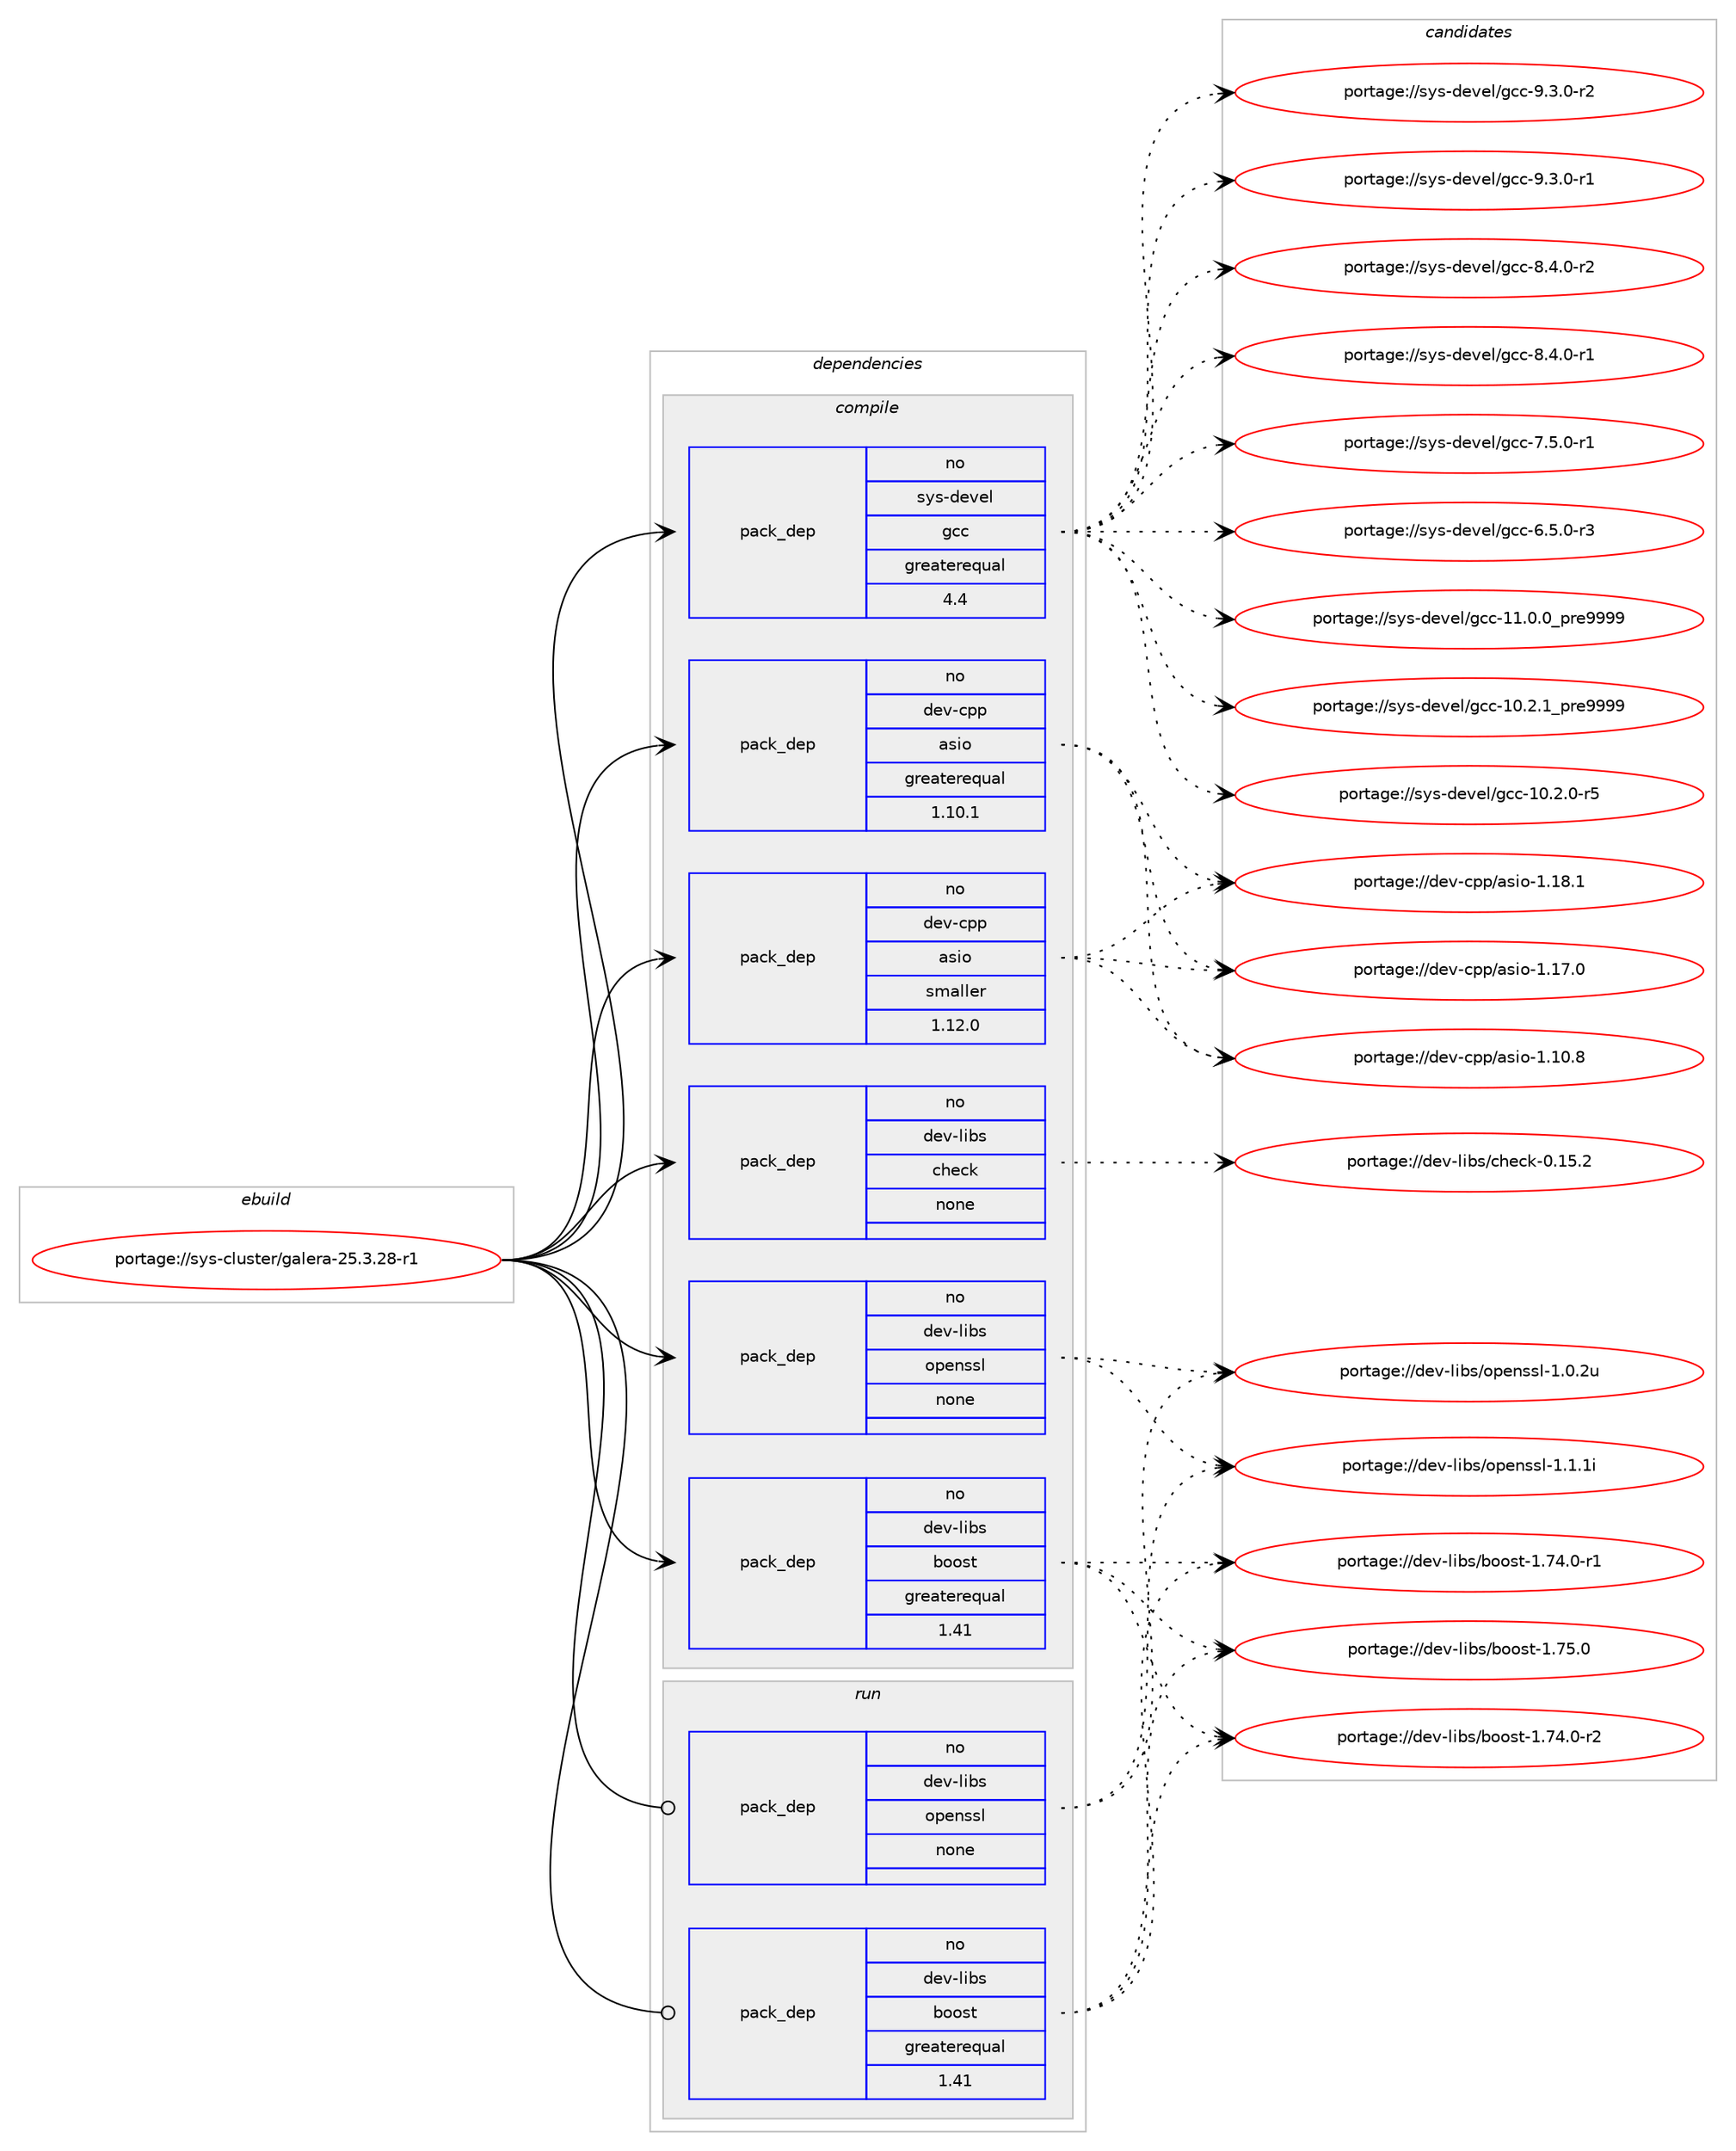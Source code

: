 digraph prolog {

# *************
# Graph options
# *************

newrank=true;
concentrate=true;
compound=true;
graph [rankdir=LR,fontname=Helvetica,fontsize=10,ranksep=1.5];#, ranksep=2.5, nodesep=0.2];
edge  [arrowhead=vee];
node  [fontname=Helvetica,fontsize=10];

# **********
# The ebuild
# **********

subgraph cluster_leftcol {
color=gray;
rank=same;
label=<<i>ebuild</i>>;
id [label="portage://sys-cluster/galera-25.3.28-r1", color=red, width=4, href="../sys-cluster/galera-25.3.28-r1.svg"];
}

# ****************
# The dependencies
# ****************

subgraph cluster_midcol {
color=gray;
label=<<i>dependencies</i>>;
subgraph cluster_compile {
fillcolor="#eeeeee";
style=filled;
label=<<i>compile</i>>;
subgraph pack5801 {
dependency8377 [label=<<TABLE BORDER="0" CELLBORDER="1" CELLSPACING="0" CELLPADDING="4" WIDTH="220"><TR><TD ROWSPAN="6" CELLPADDING="30">pack_dep</TD></TR><TR><TD WIDTH="110">no</TD></TR><TR><TD>dev-cpp</TD></TR><TR><TD>asio</TD></TR><TR><TD>greaterequal</TD></TR><TR><TD>1.10.1</TD></TR></TABLE>>, shape=none, color=blue];
}
id:e -> dependency8377:w [weight=20,style="solid",arrowhead="vee"];
subgraph pack5802 {
dependency8378 [label=<<TABLE BORDER="0" CELLBORDER="1" CELLSPACING="0" CELLPADDING="4" WIDTH="220"><TR><TD ROWSPAN="6" CELLPADDING="30">pack_dep</TD></TR><TR><TD WIDTH="110">no</TD></TR><TR><TD>dev-cpp</TD></TR><TR><TD>asio</TD></TR><TR><TD>smaller</TD></TR><TR><TD>1.12.0</TD></TR></TABLE>>, shape=none, color=blue];
}
id:e -> dependency8378:w [weight=20,style="solid",arrowhead="vee"];
subgraph pack5803 {
dependency8379 [label=<<TABLE BORDER="0" CELLBORDER="1" CELLSPACING="0" CELLPADDING="4" WIDTH="220"><TR><TD ROWSPAN="6" CELLPADDING="30">pack_dep</TD></TR><TR><TD WIDTH="110">no</TD></TR><TR><TD>dev-libs</TD></TR><TR><TD>boost</TD></TR><TR><TD>greaterequal</TD></TR><TR><TD>1.41</TD></TR></TABLE>>, shape=none, color=blue];
}
id:e -> dependency8379:w [weight=20,style="solid",arrowhead="vee"];
subgraph pack5804 {
dependency8380 [label=<<TABLE BORDER="0" CELLBORDER="1" CELLSPACING="0" CELLPADDING="4" WIDTH="220"><TR><TD ROWSPAN="6" CELLPADDING="30">pack_dep</TD></TR><TR><TD WIDTH="110">no</TD></TR><TR><TD>dev-libs</TD></TR><TR><TD>check</TD></TR><TR><TD>none</TD></TR><TR><TD></TD></TR></TABLE>>, shape=none, color=blue];
}
id:e -> dependency8380:w [weight=20,style="solid",arrowhead="vee"];
subgraph pack5805 {
dependency8381 [label=<<TABLE BORDER="0" CELLBORDER="1" CELLSPACING="0" CELLPADDING="4" WIDTH="220"><TR><TD ROWSPAN="6" CELLPADDING="30">pack_dep</TD></TR><TR><TD WIDTH="110">no</TD></TR><TR><TD>dev-libs</TD></TR><TR><TD>openssl</TD></TR><TR><TD>none</TD></TR><TR><TD></TD></TR></TABLE>>, shape=none, color=blue];
}
id:e -> dependency8381:w [weight=20,style="solid",arrowhead="vee"];
subgraph pack5806 {
dependency8382 [label=<<TABLE BORDER="0" CELLBORDER="1" CELLSPACING="0" CELLPADDING="4" WIDTH="220"><TR><TD ROWSPAN="6" CELLPADDING="30">pack_dep</TD></TR><TR><TD WIDTH="110">no</TD></TR><TR><TD>sys-devel</TD></TR><TR><TD>gcc</TD></TR><TR><TD>greaterequal</TD></TR><TR><TD>4.4</TD></TR></TABLE>>, shape=none, color=blue];
}
id:e -> dependency8382:w [weight=20,style="solid",arrowhead="vee"];
}
subgraph cluster_compileandrun {
fillcolor="#eeeeee";
style=filled;
label=<<i>compile and run</i>>;
}
subgraph cluster_run {
fillcolor="#eeeeee";
style=filled;
label=<<i>run</i>>;
subgraph pack5807 {
dependency8383 [label=<<TABLE BORDER="0" CELLBORDER="1" CELLSPACING="0" CELLPADDING="4" WIDTH="220"><TR><TD ROWSPAN="6" CELLPADDING="30">pack_dep</TD></TR><TR><TD WIDTH="110">no</TD></TR><TR><TD>dev-libs</TD></TR><TR><TD>boost</TD></TR><TR><TD>greaterequal</TD></TR><TR><TD>1.41</TD></TR></TABLE>>, shape=none, color=blue];
}
id:e -> dependency8383:w [weight=20,style="solid",arrowhead="odot"];
subgraph pack5808 {
dependency8384 [label=<<TABLE BORDER="0" CELLBORDER="1" CELLSPACING="0" CELLPADDING="4" WIDTH="220"><TR><TD ROWSPAN="6" CELLPADDING="30">pack_dep</TD></TR><TR><TD WIDTH="110">no</TD></TR><TR><TD>dev-libs</TD></TR><TR><TD>openssl</TD></TR><TR><TD>none</TD></TR><TR><TD></TD></TR></TABLE>>, shape=none, color=blue];
}
id:e -> dependency8384:w [weight=20,style="solid",arrowhead="odot"];
}
}

# **************
# The candidates
# **************

subgraph cluster_choices {
rank=same;
color=gray;
label=<<i>candidates</i>>;

subgraph choice5801 {
color=black;
nodesep=1;
choice1001011184599112112479711510511145494649564649 [label="portage://dev-cpp/asio-1.18.1", color=red, width=4,href="../dev-cpp/asio-1.18.1.svg"];
choice1001011184599112112479711510511145494649554648 [label="portage://dev-cpp/asio-1.17.0", color=red, width=4,href="../dev-cpp/asio-1.17.0.svg"];
choice1001011184599112112479711510511145494649484656 [label="portage://dev-cpp/asio-1.10.8", color=red, width=4,href="../dev-cpp/asio-1.10.8.svg"];
dependency8377:e -> choice1001011184599112112479711510511145494649564649:w [style=dotted,weight="100"];
dependency8377:e -> choice1001011184599112112479711510511145494649554648:w [style=dotted,weight="100"];
dependency8377:e -> choice1001011184599112112479711510511145494649484656:w [style=dotted,weight="100"];
}
subgraph choice5802 {
color=black;
nodesep=1;
choice1001011184599112112479711510511145494649564649 [label="portage://dev-cpp/asio-1.18.1", color=red, width=4,href="../dev-cpp/asio-1.18.1.svg"];
choice1001011184599112112479711510511145494649554648 [label="portage://dev-cpp/asio-1.17.0", color=red, width=4,href="../dev-cpp/asio-1.17.0.svg"];
choice1001011184599112112479711510511145494649484656 [label="portage://dev-cpp/asio-1.10.8", color=red, width=4,href="../dev-cpp/asio-1.10.8.svg"];
dependency8378:e -> choice1001011184599112112479711510511145494649564649:w [style=dotted,weight="100"];
dependency8378:e -> choice1001011184599112112479711510511145494649554648:w [style=dotted,weight="100"];
dependency8378:e -> choice1001011184599112112479711510511145494649484656:w [style=dotted,weight="100"];
}
subgraph choice5803 {
color=black;
nodesep=1;
choice1001011184510810598115479811111111511645494655534648 [label="portage://dev-libs/boost-1.75.0", color=red, width=4,href="../dev-libs/boost-1.75.0.svg"];
choice10010111845108105981154798111111115116454946555246484511450 [label="portage://dev-libs/boost-1.74.0-r2", color=red, width=4,href="../dev-libs/boost-1.74.0-r2.svg"];
choice10010111845108105981154798111111115116454946555246484511449 [label="portage://dev-libs/boost-1.74.0-r1", color=red, width=4,href="../dev-libs/boost-1.74.0-r1.svg"];
dependency8379:e -> choice1001011184510810598115479811111111511645494655534648:w [style=dotted,weight="100"];
dependency8379:e -> choice10010111845108105981154798111111115116454946555246484511450:w [style=dotted,weight="100"];
dependency8379:e -> choice10010111845108105981154798111111115116454946555246484511449:w [style=dotted,weight="100"];
}
subgraph choice5804 {
color=black;
nodesep=1;
choice100101118451081059811547991041019910745484649534650 [label="portage://dev-libs/check-0.15.2", color=red, width=4,href="../dev-libs/check-0.15.2.svg"];
dependency8380:e -> choice100101118451081059811547991041019910745484649534650:w [style=dotted,weight="100"];
}
subgraph choice5805 {
color=black;
nodesep=1;
choice100101118451081059811547111112101110115115108454946494649105 [label="portage://dev-libs/openssl-1.1.1i", color=red, width=4,href="../dev-libs/openssl-1.1.1i.svg"];
choice100101118451081059811547111112101110115115108454946484650117 [label="portage://dev-libs/openssl-1.0.2u", color=red, width=4,href="../dev-libs/openssl-1.0.2u.svg"];
dependency8381:e -> choice100101118451081059811547111112101110115115108454946494649105:w [style=dotted,weight="100"];
dependency8381:e -> choice100101118451081059811547111112101110115115108454946484650117:w [style=dotted,weight="100"];
}
subgraph choice5806 {
color=black;
nodesep=1;
choice115121115451001011181011084710399994557465146484511450 [label="portage://sys-devel/gcc-9.3.0-r2", color=red, width=4,href="../sys-devel/gcc-9.3.0-r2.svg"];
choice115121115451001011181011084710399994557465146484511449 [label="portage://sys-devel/gcc-9.3.0-r1", color=red, width=4,href="../sys-devel/gcc-9.3.0-r1.svg"];
choice115121115451001011181011084710399994556465246484511450 [label="portage://sys-devel/gcc-8.4.0-r2", color=red, width=4,href="../sys-devel/gcc-8.4.0-r2.svg"];
choice115121115451001011181011084710399994556465246484511449 [label="portage://sys-devel/gcc-8.4.0-r1", color=red, width=4,href="../sys-devel/gcc-8.4.0-r1.svg"];
choice115121115451001011181011084710399994555465346484511449 [label="portage://sys-devel/gcc-7.5.0-r1", color=red, width=4,href="../sys-devel/gcc-7.5.0-r1.svg"];
choice115121115451001011181011084710399994554465346484511451 [label="portage://sys-devel/gcc-6.5.0-r3", color=red, width=4,href="../sys-devel/gcc-6.5.0-r3.svg"];
choice11512111545100101118101108471039999454949464846489511211410157575757 [label="portage://sys-devel/gcc-11.0.0_pre9999", color=red, width=4,href="../sys-devel/gcc-11.0.0_pre9999.svg"];
choice11512111545100101118101108471039999454948465046499511211410157575757 [label="portage://sys-devel/gcc-10.2.1_pre9999", color=red, width=4,href="../sys-devel/gcc-10.2.1_pre9999.svg"];
choice11512111545100101118101108471039999454948465046484511453 [label="portage://sys-devel/gcc-10.2.0-r5", color=red, width=4,href="../sys-devel/gcc-10.2.0-r5.svg"];
dependency8382:e -> choice115121115451001011181011084710399994557465146484511450:w [style=dotted,weight="100"];
dependency8382:e -> choice115121115451001011181011084710399994557465146484511449:w [style=dotted,weight="100"];
dependency8382:e -> choice115121115451001011181011084710399994556465246484511450:w [style=dotted,weight="100"];
dependency8382:e -> choice115121115451001011181011084710399994556465246484511449:w [style=dotted,weight="100"];
dependency8382:e -> choice115121115451001011181011084710399994555465346484511449:w [style=dotted,weight="100"];
dependency8382:e -> choice115121115451001011181011084710399994554465346484511451:w [style=dotted,weight="100"];
dependency8382:e -> choice11512111545100101118101108471039999454949464846489511211410157575757:w [style=dotted,weight="100"];
dependency8382:e -> choice11512111545100101118101108471039999454948465046499511211410157575757:w [style=dotted,weight="100"];
dependency8382:e -> choice11512111545100101118101108471039999454948465046484511453:w [style=dotted,weight="100"];
}
subgraph choice5807 {
color=black;
nodesep=1;
choice1001011184510810598115479811111111511645494655534648 [label="portage://dev-libs/boost-1.75.0", color=red, width=4,href="../dev-libs/boost-1.75.0.svg"];
choice10010111845108105981154798111111115116454946555246484511450 [label="portage://dev-libs/boost-1.74.0-r2", color=red, width=4,href="../dev-libs/boost-1.74.0-r2.svg"];
choice10010111845108105981154798111111115116454946555246484511449 [label="portage://dev-libs/boost-1.74.0-r1", color=red, width=4,href="../dev-libs/boost-1.74.0-r1.svg"];
dependency8383:e -> choice1001011184510810598115479811111111511645494655534648:w [style=dotted,weight="100"];
dependency8383:e -> choice10010111845108105981154798111111115116454946555246484511450:w [style=dotted,weight="100"];
dependency8383:e -> choice10010111845108105981154798111111115116454946555246484511449:w [style=dotted,weight="100"];
}
subgraph choice5808 {
color=black;
nodesep=1;
choice100101118451081059811547111112101110115115108454946494649105 [label="portage://dev-libs/openssl-1.1.1i", color=red, width=4,href="../dev-libs/openssl-1.1.1i.svg"];
choice100101118451081059811547111112101110115115108454946484650117 [label="portage://dev-libs/openssl-1.0.2u", color=red, width=4,href="../dev-libs/openssl-1.0.2u.svg"];
dependency8384:e -> choice100101118451081059811547111112101110115115108454946494649105:w [style=dotted,weight="100"];
dependency8384:e -> choice100101118451081059811547111112101110115115108454946484650117:w [style=dotted,weight="100"];
}
}

}
